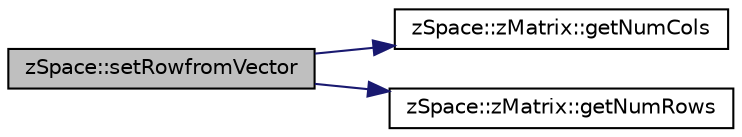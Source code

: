 digraph "zSpace::setRowfromVector"
{
 // LATEX_PDF_SIZE
  edge [fontname="Helvetica",fontsize="10",labelfontname="Helvetica",labelfontsize="10"];
  node [fontname="Helvetica",fontsize="10",shape=record];
  rankdir="LR";
  Node167 [label="zSpace::setRowfromVector",height=0.2,width=0.4,color="black", fillcolor="grey75", style="filled", fontcolor="black",tooltip="This method inputs the vector values at the input index of the 4X4 tranformation matrix."];
  Node167 -> Node168 [color="midnightblue",fontsize="10",style="solid",fontname="Helvetica"];
  Node168 [label="zSpace::zMatrix::getNumCols",height=0.2,width=0.4,color="black", fillcolor="white", style="filled",URL="$classz_space_1_1z_matrix.html#a9f99bbcdb6224e24488e8e01d51937be",tooltip="This method gets the number of columns in the matrix."];
  Node167 -> Node169 [color="midnightblue",fontsize="10",style="solid",fontname="Helvetica"];
  Node169 [label="zSpace::zMatrix::getNumRows",height=0.2,width=0.4,color="black", fillcolor="white", style="filled",URL="$classz_space_1_1z_matrix.html#ae85a1183dc320f27fca7608431d5c4f5",tooltip="This method gets the number of rows in the matrix."];
}
